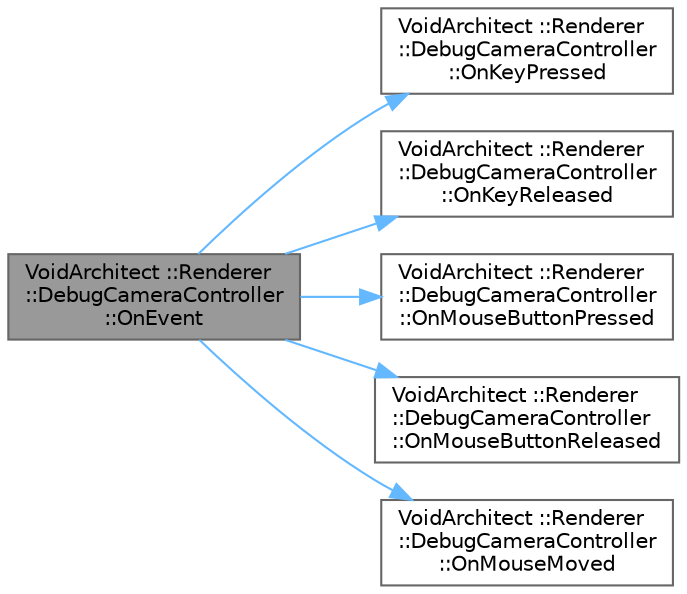digraph "VoidArchitect ::Renderer::DebugCameraController::OnEvent"
{
 // LATEX_PDF_SIZE
  bgcolor="transparent";
  edge [fontname=Helvetica,fontsize=10,labelfontname=Helvetica,labelfontsize=10];
  node [fontname=Helvetica,fontsize=10,shape=box,height=0.2,width=0.4];
  rankdir="LR";
  Node1 [id="Node000001",label="VoidArchitect ::Renderer\l::DebugCameraController\l::OnEvent",height=0.2,width=0.4,color="gray40", fillcolor="grey60", style="filled", fontcolor="black",tooltip=" "];
  Node1 -> Node2 [id="edge1_Node000001_Node000002",color="steelblue1",style="solid",tooltip=" "];
  Node2 [id="Node000002",label="VoidArchitect ::Renderer\l::DebugCameraController\l::OnKeyPressed",height=0.2,width=0.4,color="grey40", fillcolor="white", style="filled",URL="$class_void_architect_01_1_1_renderer_1_1_debug_camera_controller.html#a0146c80adb2e983efb07c413a49cd9af",tooltip=" "];
  Node1 -> Node3 [id="edge2_Node000001_Node000003",color="steelblue1",style="solid",tooltip=" "];
  Node3 [id="Node000003",label="VoidArchitect ::Renderer\l::DebugCameraController\l::OnKeyReleased",height=0.2,width=0.4,color="grey40", fillcolor="white", style="filled",URL="$class_void_architect_01_1_1_renderer_1_1_debug_camera_controller.html#ad7948a408a33bad9bf3c42174c9a4b7a",tooltip=" "];
  Node1 -> Node4 [id="edge3_Node000001_Node000004",color="steelblue1",style="solid",tooltip=" "];
  Node4 [id="Node000004",label="VoidArchitect ::Renderer\l::DebugCameraController\l::OnMouseButtonPressed",height=0.2,width=0.4,color="grey40", fillcolor="white", style="filled",URL="$class_void_architect_01_1_1_renderer_1_1_debug_camera_controller.html#ad26d8a554d4509936a5b3b7f057881ba",tooltip=" "];
  Node1 -> Node5 [id="edge4_Node000001_Node000005",color="steelblue1",style="solid",tooltip=" "];
  Node5 [id="Node000005",label="VoidArchitect ::Renderer\l::DebugCameraController\l::OnMouseButtonReleased",height=0.2,width=0.4,color="grey40", fillcolor="white", style="filled",URL="$class_void_architect_01_1_1_renderer_1_1_debug_camera_controller.html#a33868f84d32b2234a17ab38accfa7b3c",tooltip=" "];
  Node1 -> Node6 [id="edge5_Node000001_Node000006",color="steelblue1",style="solid",tooltip=" "];
  Node6 [id="Node000006",label="VoidArchitect ::Renderer\l::DebugCameraController\l::OnMouseMoved",height=0.2,width=0.4,color="grey40", fillcolor="white", style="filled",URL="$class_void_architect_01_1_1_renderer_1_1_debug_camera_controller.html#a0e4be2e07002d69527b4a270d585dc79",tooltip=" "];
}
